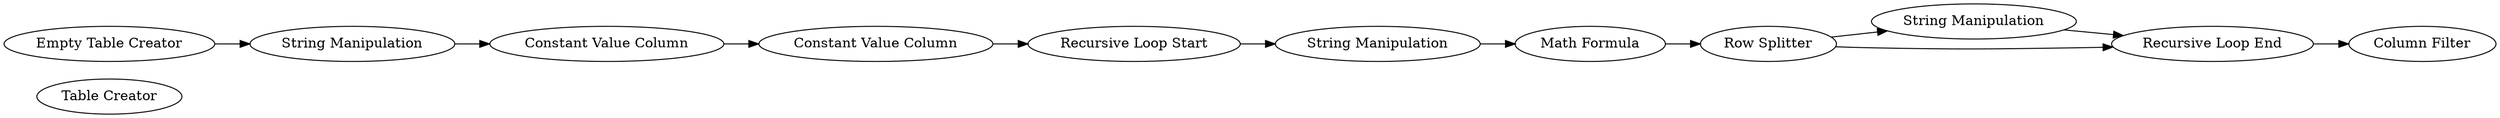 digraph {
	1 [label="Table Creator"]
	2 [label="Empty Table Creator"]
	4 [label="String Manipulation"]
	18 [label="Constant Value Column"]
	22 [label="String Manipulation"]
	25 [label="Recursive Loop Start"]
	26 [label="Recursive Loop End"]
	27 [label="Constant Value Column"]
	28 [label="String Manipulation"]
	29 [label="Math Formula"]
	30 [label="Row Splitter"]
	31 [label="Column Filter"]
	2 -> 4
	4 -> 18
	18 -> 27
	22 -> 26
	25 -> 28
	26 -> 31
	27 -> 25
	28 -> 29
	29 -> 30
	30 -> 26
	30 -> 22
	rankdir=LR
}
